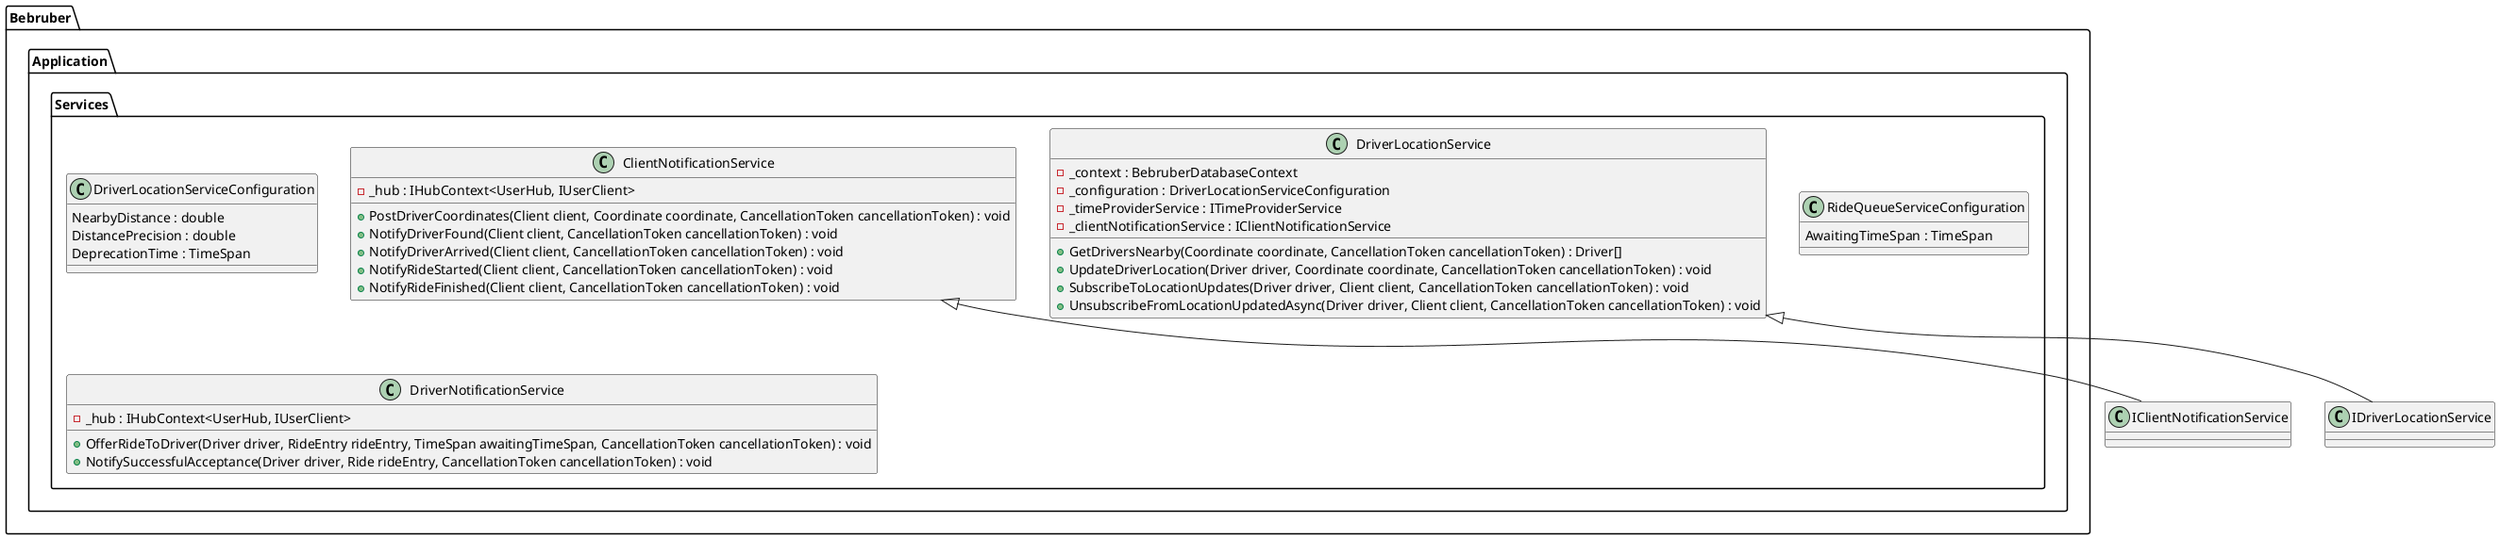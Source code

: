 @startuml Structure
'https://plantuml.com/class-diagram

package Bebruber.Application.Services
{
    class DriverLocationServiceConfiguration
    {
        NearbyDistance : double
        DistancePrecision : double
        DeprecationTime : TimeSpan
    }

    class RideQueueServiceConfiguration
    {
        AwaitingTimeSpan : TimeSpan
    }

    class ClientNotificationService
    {
        -_hub : IHubContext<UserHub, IUserClient>
        +PostDriverCoordinates(Client client, Coordinate coordinate, CancellationToken cancellationToken) : void
        +NotifyDriverFound(Client client, CancellationToken cancellationToken) : void
        +NotifyDriverArrived(Client client, CancellationToken cancellationToken) : void
        +NotifyRideStarted(Client client, CancellationToken cancellationToken) : void
        +NotifyRideFinished(Client client, CancellationToken cancellationToken) : void
    }

    class DriverLocationService
    {
        -_context : BebruberDatabaseContext
        -_configuration : DriverLocationServiceConfiguration
        -_timeProviderService : ITimeProviderService
        -_clientNotificationService : IClientNotificationService

        +GetDriversNearby(Coordinate coordinate, CancellationToken cancellationToken) : Driver[]
        +UpdateDriverLocation(Driver driver, Coordinate coordinate, CancellationToken cancellationToken) : void
        +SubscribeToLocationUpdates(Driver driver, Client client, CancellationToken cancellationToken) : void
        +UnsubscribeFromLocationUpdatedAsync(Driver driver, Client client, CancellationToken cancellationToken) : void
    }

    class DriverNotificationService
    {
        -_hub : IHubContext<UserHub, IUserClient>
        +OfferRideToDriver(Driver driver, RideEntry rideEntry, TimeSpan awaitingTimeSpan, CancellationToken cancellationToken) : void
        +NotifySuccessfulAcceptance(Driver driver, Ride rideEntry, CancellationToken cancellationToken) : void
    }
}

ClientNotificationService <|-- IClientNotificationService
DriverLocationService <|-- IDriverLocationService

@enduml
